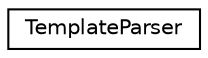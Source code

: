 digraph "类继承关系图"
{
 // INTERACTIVE_SVG=YES
 // LATEX_PDF_SIZE
  edge [fontname="Helvetica",fontsize="10",labelfontname="Helvetica",labelfontsize="10"];
  node [fontname="Helvetica",fontsize="10",shape=record];
  rankdir="LR";
  Node0 [label="TemplateParser",height=0.2,width=0.4,color="black", fillcolor="white", style="filled",URL="$da/d25/class_template_parser.html",tooltip="Parser for templates"];
}
